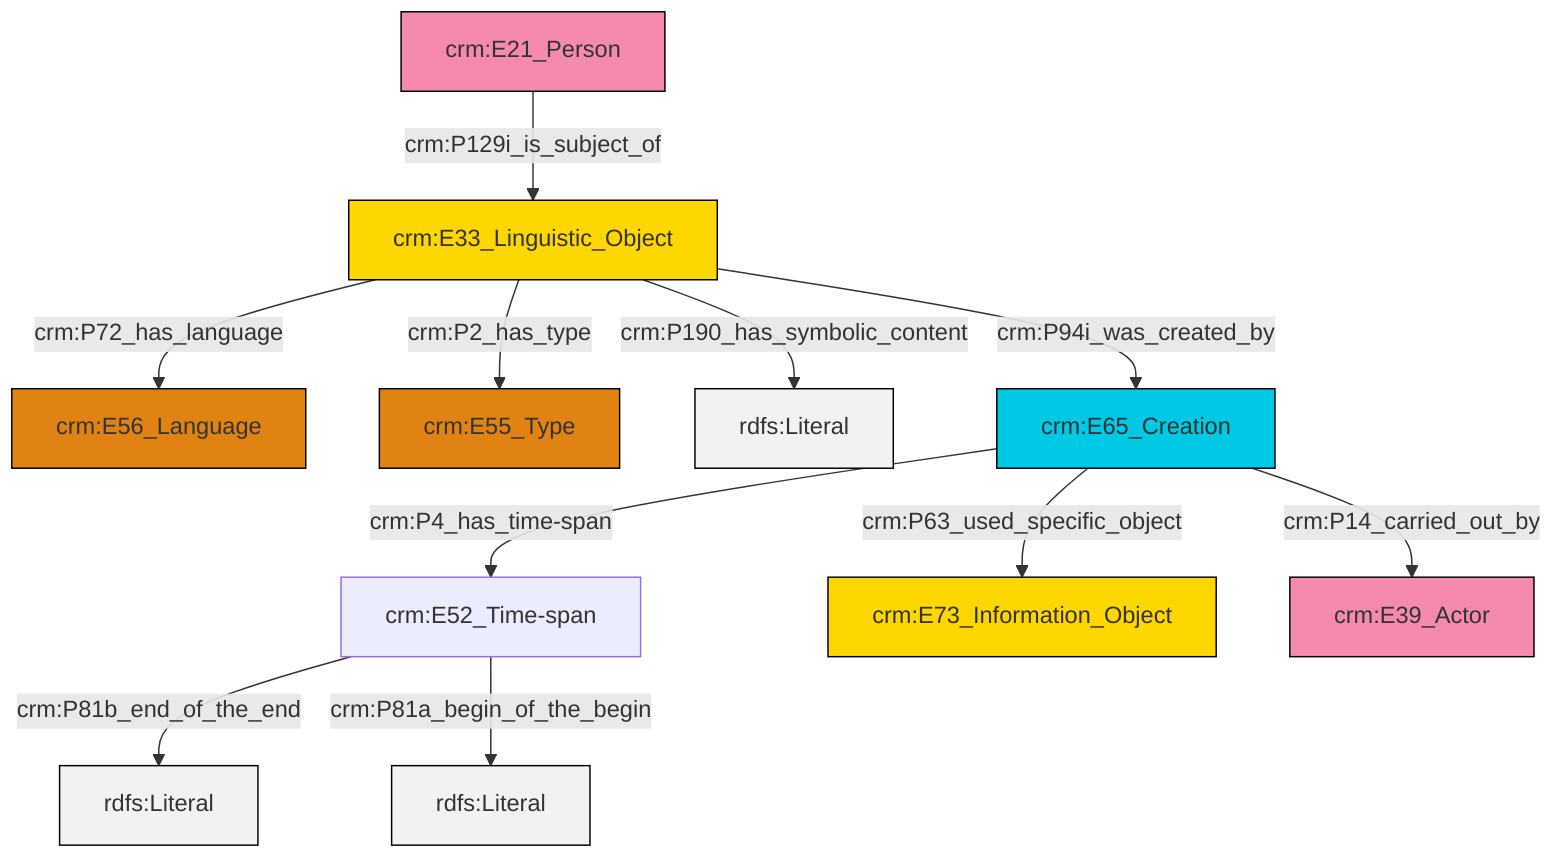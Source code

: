 graph TD
classDef Literal fill:#f2f2f2,stroke:#000000;
classDef CRM_Entity fill:#FFFFFF,stroke:#000000;
classDef Temporal_Entity fill:#00C9E6, stroke:#000000;
classDef Type fill:#E18312, stroke:#000000;
classDef Time-Span fill:#2C9C91, stroke:#000000;
classDef Appellation fill:#FFEB7F, stroke:#000000;
classDef Place fill:#008836, stroke:#000000;
classDef Persistent_Item fill:#B266B2, stroke:#000000;
classDef Conceptual_Object fill:#FFD700, stroke:#000000;
classDef Physical_Thing fill:#D2B48C, stroke:#000000;
classDef Actor fill:#f58aad, stroke:#000000;
classDef PC_Classes fill:#4ce600, stroke:#000000;
classDef Multi fill:#cccccc,stroke:#000000;

2["crm:E52_Time-span"]:::Default -->|crm:P81b_end_of_the_end| 3[rdfs:Literal]:::Literal
0["crm:E33_Linguistic_Object"]:::Conceptual_Object -->|crm:P190_has_symbolic_content| 10[rdfs:Literal]:::Literal
0["crm:E33_Linguistic_Object"]:::Conceptual_Object -->|crm:P72_has_language| 6["crm:E56_Language"]:::Type
2["crm:E52_Time-span"]:::Default -->|crm:P81a_begin_of_the_begin| 14[rdfs:Literal]:::Literal
4["crm:E21_Person"]:::Actor -->|crm:P129i_is_subject_of| 0["crm:E33_Linguistic_Object"]:::Conceptual_Object
11["crm:E65_Creation"]:::Temporal_Entity -->|crm:P63_used_specific_object| 15["crm:E73_Information_Object"]:::Conceptual_Object
11["crm:E65_Creation"]:::Temporal_Entity -->|crm:P14_carried_out_by| 16["crm:E39_Actor"]:::Actor
0["crm:E33_Linguistic_Object"]:::Conceptual_Object -->|crm:P94i_was_created_by| 11["crm:E65_Creation"]:::Temporal_Entity
0["crm:E33_Linguistic_Object"]:::Conceptual_Object -->|crm:P2_has_type| 8["crm:E55_Type"]:::Type
11["crm:E65_Creation"]:::Temporal_Entity -->|crm:P4_has_time-span| 2["crm:E52_Time-span"]:::Default